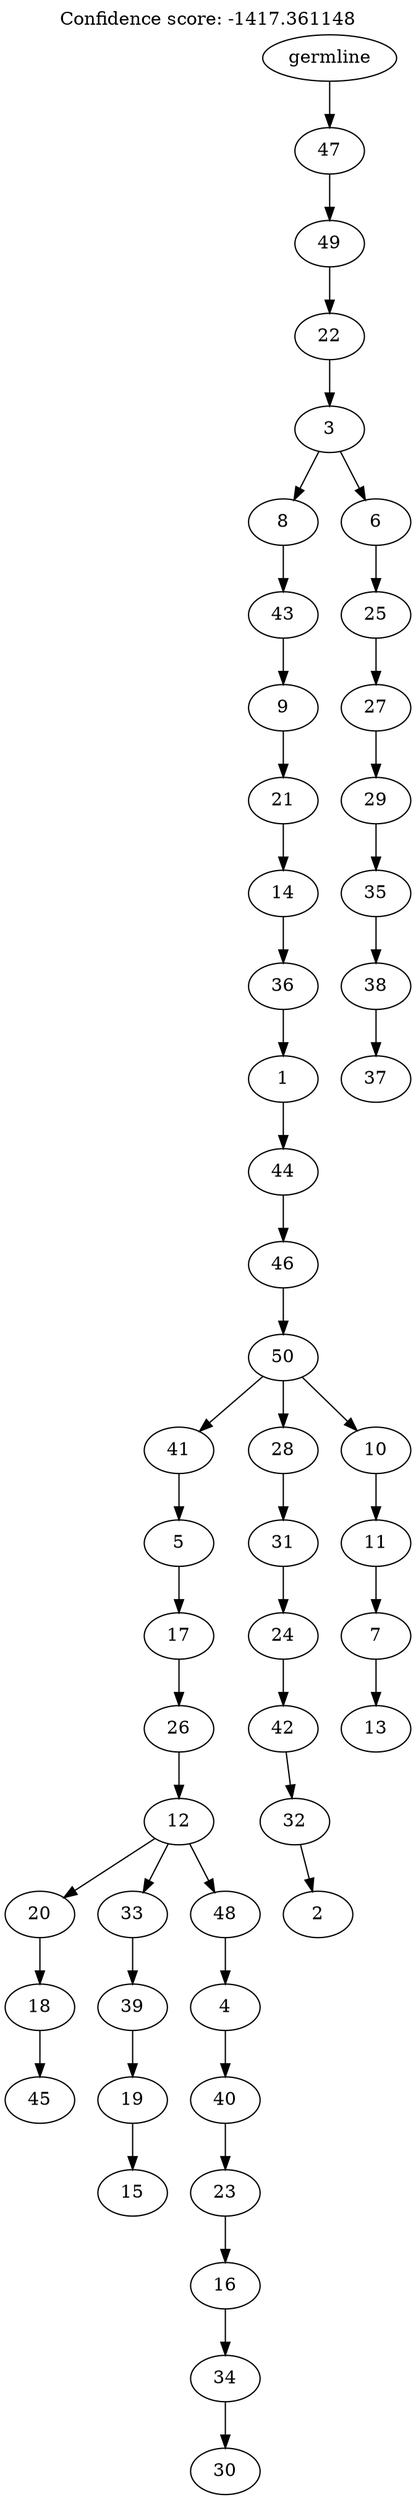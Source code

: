 digraph g {
	"49" -> "50";
	"50" [label="45"];
	"48" -> "49";
	"49" [label="18"];
	"46" -> "47";
	"47" [label="15"];
	"45" -> "46";
	"46" [label="19"];
	"44" -> "45";
	"45" [label="39"];
	"42" -> "43";
	"43" [label="30"];
	"41" -> "42";
	"42" [label="34"];
	"40" -> "41";
	"41" [label="16"];
	"39" -> "40";
	"40" [label="23"];
	"38" -> "39";
	"39" [label="40"];
	"37" -> "38";
	"38" [label="4"];
	"36" -> "37";
	"37" [label="48"];
	"36" -> "44";
	"44" [label="33"];
	"36" -> "48";
	"48" [label="20"];
	"35" -> "36";
	"36" [label="12"];
	"34" -> "35";
	"35" [label="26"];
	"33" -> "34";
	"34" [label="17"];
	"32" -> "33";
	"33" [label="5"];
	"30" -> "31";
	"31" [label="2"];
	"29" -> "30";
	"30" [label="32"];
	"28" -> "29";
	"29" [label="42"];
	"27" -> "28";
	"28" [label="24"];
	"26" -> "27";
	"27" [label="31"];
	"24" -> "25";
	"25" [label="13"];
	"23" -> "24";
	"24" [label="7"];
	"22" -> "23";
	"23" [label="11"];
	"21" -> "22";
	"22" [label="10"];
	"21" -> "26";
	"26" [label="28"];
	"21" -> "32";
	"32" [label="41"];
	"20" -> "21";
	"21" [label="50"];
	"19" -> "20";
	"20" [label="46"];
	"18" -> "19";
	"19" [label="44"];
	"17" -> "18";
	"18" [label="1"];
	"16" -> "17";
	"17" [label="36"];
	"15" -> "16";
	"16" [label="14"];
	"14" -> "15";
	"15" [label="21"];
	"13" -> "14";
	"14" [label="9"];
	"12" -> "13";
	"13" [label="43"];
	"10" -> "11";
	"11" [label="37"];
	"9" -> "10";
	"10" [label="38"];
	"8" -> "9";
	"9" [label="35"];
	"7" -> "8";
	"8" [label="29"];
	"6" -> "7";
	"7" [label="27"];
	"5" -> "6";
	"6" [label="25"];
	"4" -> "5";
	"5" [label="6"];
	"4" -> "12";
	"12" [label="8"];
	"3" -> "4";
	"4" [label="3"];
	"2" -> "3";
	"3" [label="22"];
	"1" -> "2";
	"2" [label="49"];
	"0" -> "1";
	"1" [label="47"];
	"0" [label="germline"];
	labelloc="t";
	label="Confidence score: -1417.361148";
}
